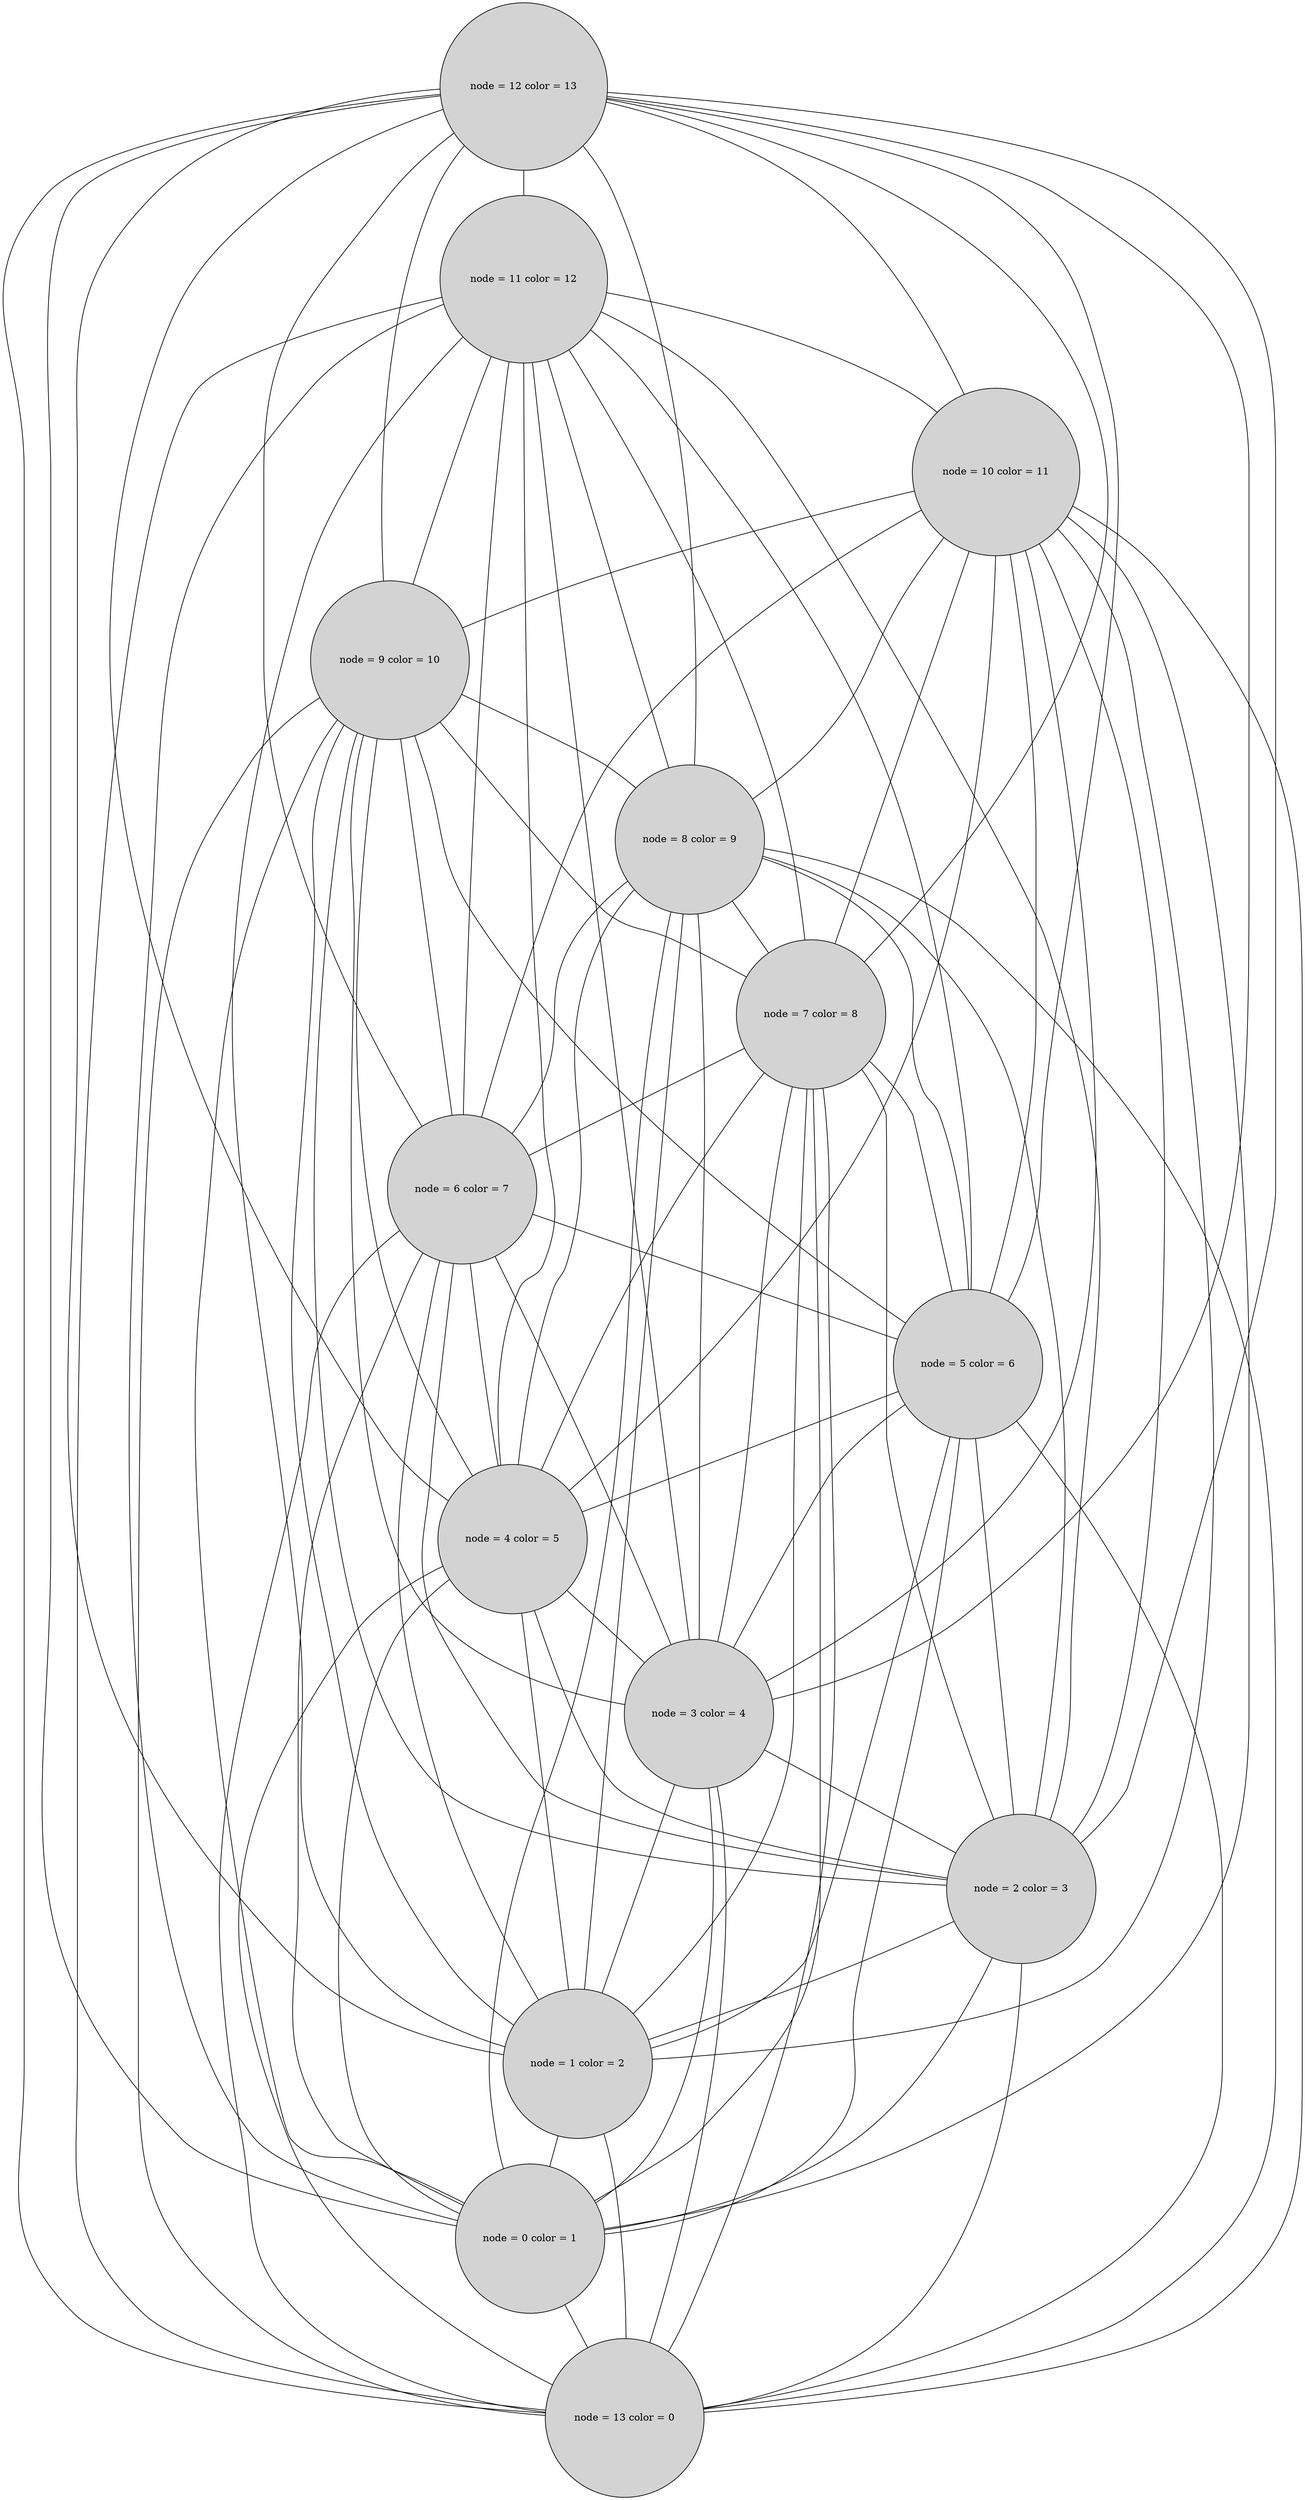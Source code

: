 graph G { 
graph [splines = true] node [height=0.4 shape=circle style=filled]
13 [ label= "node = 13 color = 0"] ;
11 [ label= "node = 11 color = 12"] ;
12 [ label= "node = 12 color = 13"] ;
3 [ label= "node = 3 color = 4"] ;
2 [ label= "node = 2 color = 3"] ;
1 [ label= "node = 1 color = 2"] ;
10 [ label= "node = 10 color = 11"] ;
0 [ label= "node = 0 color = 1"] ;
7 [ label= "node = 7 color = 8"] ;
6 [ label= "node = 6 color = 7"] ;
5 [ label= "node = 5 color = 6"] ;
4 [ label= "node = 4 color = 5"] ;
9 [ label= "node = 9 color = 10"] ;
8 [ label= "node = 8 color = 9"] ;
11 -- 0;
11 -- 1;
11 -- 2;
11 -- 3;
11 -- 4;
11 -- 5;
11 -- 6;
11 -- 7;
11 -- 8;
11 -- 9;
11 -- 10;
11 -- 13;
12 -- 0;
12 -- 1;
12 -- 2;
12 -- 3;
12 -- 4;
12 -- 5;
12 -- 6;
12 -- 7;
12 -- 8;
12 -- 9;
12 -- 10;
12 -- 11;
12 -- 13;
3 -- 0;
3 -- 1;
3 -- 2;
3 -- 13;
2 -- 0;
2 -- 1;
2 -- 13;
1 -- 0;
1 -- 13;
10 -- 0;
10 -- 1;
10 -- 2;
10 -- 3;
10 -- 4;
10 -- 5;
10 -- 6;
10 -- 7;
10 -- 8;
10 -- 9;
10 -- 13;
0 -- 13;
7 -- 0;
7 -- 1;
7 -- 2;
7 -- 3;
7 -- 4;
7 -- 5;
7 -- 6;
7 -- 13;
6 -- 0;
6 -- 1;
6 -- 2;
6 -- 3;
6 -- 4;
6 -- 5;
6 -- 13;
5 -- 0;
5 -- 1;
5 -- 2;
5 -- 3;
5 -- 4;
5 -- 13;
4 -- 0;
4 -- 1;
4 -- 2;
4 -- 3;
4 -- 13;
9 -- 0;
9 -- 1;
9 -- 2;
9 -- 3;
9 -- 4;
9 -- 5;
9 -- 6;
9 -- 7;
9 -- 8;
9 -- 13;
8 -- 0;
8 -- 1;
8 -- 2;
8 -- 3;
8 -- 4;
8 -- 5;
8 -- 6;
8 -- 7;
8 -- 13;
}